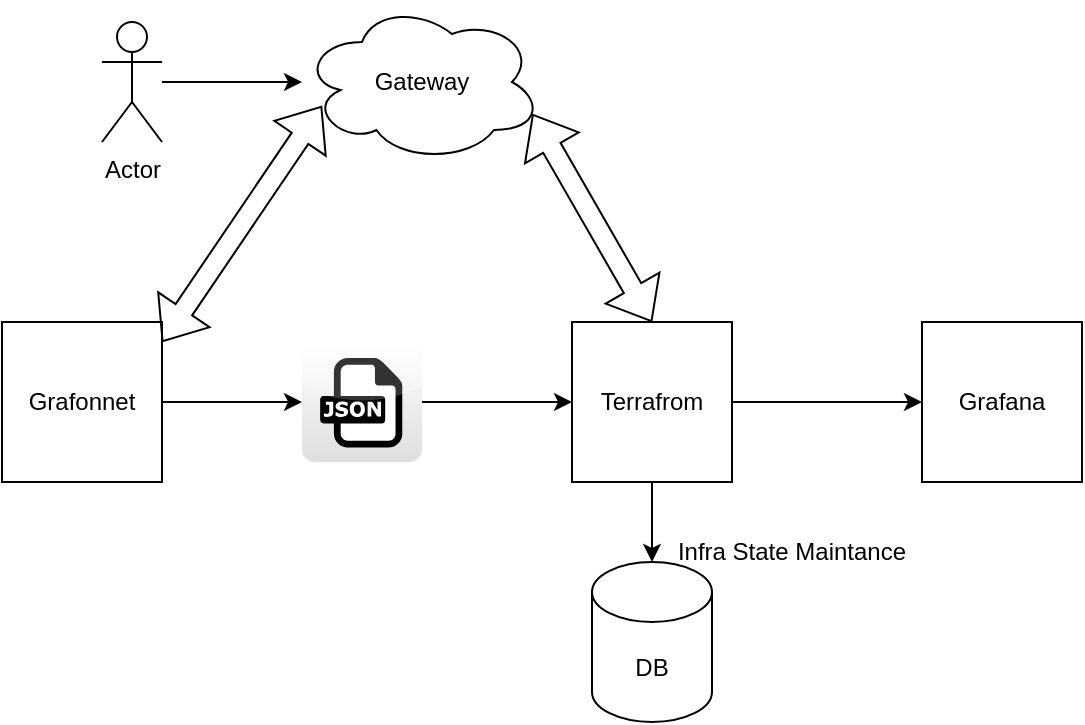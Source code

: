 <mxfile version="15.9.6" type="github">
  <diagram id="C5RBs43oDa-KdzZeNtuy" name="Page-1">
    <mxGraphModel dx="782" dy="392" grid="1" gridSize="10" guides="1" tooltips="1" connect="1" arrows="1" fold="1" page="1" pageScale="1" pageWidth="827" pageHeight="1169" math="0" shadow="0">
      <root>
        <mxCell id="WIyWlLk6GJQsqaUBKTNV-0" />
        <mxCell id="WIyWlLk6GJQsqaUBKTNV-1" parent="WIyWlLk6GJQsqaUBKTNV-0" />
        <mxCell id="140jtXfEI58zZizLwzjZ-1" value="Grafana" style="whiteSpace=wrap;html=1;aspect=fixed;" parent="WIyWlLk6GJQsqaUBKTNV-1" vertex="1">
          <mxGeometry x="580" y="240" width="80" height="80" as="geometry" />
        </mxCell>
        <mxCell id="140jtXfEI58zZizLwzjZ-4" value="" style="edgeStyle=orthogonalEdgeStyle;rounded=0;orthogonalLoop=1;jettySize=auto;html=1;" parent="WIyWlLk6GJQsqaUBKTNV-1" source="140jtXfEI58zZizLwzjZ-2" target="140jtXfEI58zZizLwzjZ-3" edge="1">
          <mxGeometry relative="1" as="geometry" />
        </mxCell>
        <mxCell id="140jtXfEI58zZizLwzjZ-2" value="Grafonnet" style="whiteSpace=wrap;html=1;aspect=fixed;" parent="WIyWlLk6GJQsqaUBKTNV-1" vertex="1">
          <mxGeometry x="120" y="240" width="80" height="80" as="geometry" />
        </mxCell>
        <mxCell id="140jtXfEI58zZizLwzjZ-3" value="" style="dashed=0;outlineConnect=0;html=1;align=center;labelPosition=center;verticalLabelPosition=bottom;verticalAlign=top;shape=mxgraph.webicons.json;gradientColor=#DFDEDE" parent="WIyWlLk6GJQsqaUBKTNV-1" vertex="1">
          <mxGeometry x="270" y="250" width="60" height="60" as="geometry" />
        </mxCell>
        <mxCell id="140jtXfEI58zZizLwzjZ-9" style="edgeStyle=orthogonalEdgeStyle;rounded=0;orthogonalLoop=1;jettySize=auto;html=1;entryX=0;entryY=0.5;entryDx=0;entryDy=0;" parent="WIyWlLk6GJQsqaUBKTNV-1" source="140jtXfEI58zZizLwzjZ-5" target="140jtXfEI58zZizLwzjZ-1" edge="1">
          <mxGeometry relative="1" as="geometry">
            <mxPoint x="620" y="320" as="targetPoint" />
          </mxGeometry>
        </mxCell>
        <mxCell id="140jtXfEI58zZizLwzjZ-25" style="edgeStyle=orthogonalEdgeStyle;rounded=0;orthogonalLoop=1;jettySize=auto;html=1;exitX=0.5;exitY=1;exitDx=0;exitDy=0;entryX=0.5;entryY=0;entryDx=0;entryDy=0;entryPerimeter=0;" parent="WIyWlLk6GJQsqaUBKTNV-1" source="140jtXfEI58zZizLwzjZ-5" target="140jtXfEI58zZizLwzjZ-24" edge="1">
          <mxGeometry relative="1" as="geometry">
            <mxPoint x="445" y="360" as="targetPoint" />
          </mxGeometry>
        </mxCell>
        <mxCell id="140jtXfEI58zZizLwzjZ-5" value="Terrafrom" style="whiteSpace=wrap;html=1;aspect=fixed;" parent="WIyWlLk6GJQsqaUBKTNV-1" vertex="1">
          <mxGeometry x="405" y="240" width="80" height="80" as="geometry" />
        </mxCell>
        <mxCell id="140jtXfEI58zZizLwzjZ-10" value="" style="endArrow=classic;html=1;rounded=0;entryX=0;entryY=0.5;entryDx=0;entryDy=0;" parent="WIyWlLk6GJQsqaUBKTNV-1" source="140jtXfEI58zZizLwzjZ-3" target="140jtXfEI58zZizLwzjZ-5" edge="1">
          <mxGeometry width="50" height="50" relative="1" as="geometry">
            <mxPoint x="380" y="310" as="sourcePoint" />
            <mxPoint x="420" y="270" as="targetPoint" />
          </mxGeometry>
        </mxCell>
        <mxCell id="140jtXfEI58zZizLwzjZ-14" value="Gateway" style="ellipse;shape=cloud;whiteSpace=wrap;html=1;" parent="WIyWlLk6GJQsqaUBKTNV-1" vertex="1">
          <mxGeometry x="270" y="80" width="120" height="80" as="geometry" />
        </mxCell>
        <mxCell id="140jtXfEI58zZizLwzjZ-21" value="" style="edgeStyle=orthogonalEdgeStyle;rounded=0;orthogonalLoop=1;jettySize=auto;html=1;" parent="WIyWlLk6GJQsqaUBKTNV-1" source="140jtXfEI58zZizLwzjZ-16" target="140jtXfEI58zZizLwzjZ-14" edge="1">
          <mxGeometry relative="1" as="geometry" />
        </mxCell>
        <mxCell id="140jtXfEI58zZizLwzjZ-16" value="Actor" style="shape=umlActor;verticalLabelPosition=bottom;verticalAlign=top;html=1;outlineConnect=0;" parent="WIyWlLk6GJQsqaUBKTNV-1" vertex="1">
          <mxGeometry x="170" y="90" width="30" height="60" as="geometry" />
        </mxCell>
        <mxCell id="140jtXfEI58zZizLwzjZ-22" value="" style="shape=flexArrow;endArrow=classic;startArrow=classic;html=1;rounded=0;entryX=0.083;entryY=0.65;entryDx=0;entryDy=0;entryPerimeter=0;" parent="WIyWlLk6GJQsqaUBKTNV-1" target="140jtXfEI58zZizLwzjZ-14" edge="1">
          <mxGeometry width="100" height="100" relative="1" as="geometry">
            <mxPoint x="200" y="250" as="sourcePoint" />
            <mxPoint x="300" y="150" as="targetPoint" />
          </mxGeometry>
        </mxCell>
        <mxCell id="140jtXfEI58zZizLwzjZ-23" value="" style="shape=flexArrow;endArrow=classic;startArrow=classic;html=1;rounded=0;entryX=0.5;entryY=0;entryDx=0;entryDy=0;exitX=0.96;exitY=0.7;exitDx=0;exitDy=0;exitPerimeter=0;" parent="WIyWlLk6GJQsqaUBKTNV-1" source="140jtXfEI58zZizLwzjZ-14" target="140jtXfEI58zZizLwzjZ-5" edge="1">
          <mxGeometry width="100" height="100" relative="1" as="geometry">
            <mxPoint x="350" y="240" as="sourcePoint" />
            <mxPoint x="450" y="140" as="targetPoint" />
          </mxGeometry>
        </mxCell>
        <mxCell id="140jtXfEI58zZizLwzjZ-24" value="DB" style="shape=cylinder3;whiteSpace=wrap;html=1;boundedLbl=1;backgroundOutline=1;size=15;" parent="WIyWlLk6GJQsqaUBKTNV-1" vertex="1">
          <mxGeometry x="415" y="360" width="60" height="80" as="geometry" />
        </mxCell>
        <mxCell id="140jtXfEI58zZizLwzjZ-26" value="Infra State Maintance" style="text;html=1;strokeColor=none;fillColor=none;align=center;verticalAlign=middle;whiteSpace=wrap;rounded=0;" parent="WIyWlLk6GJQsqaUBKTNV-1" vertex="1">
          <mxGeometry x="440" y="340" width="150" height="30" as="geometry" />
        </mxCell>
      </root>
    </mxGraphModel>
  </diagram>
</mxfile>
